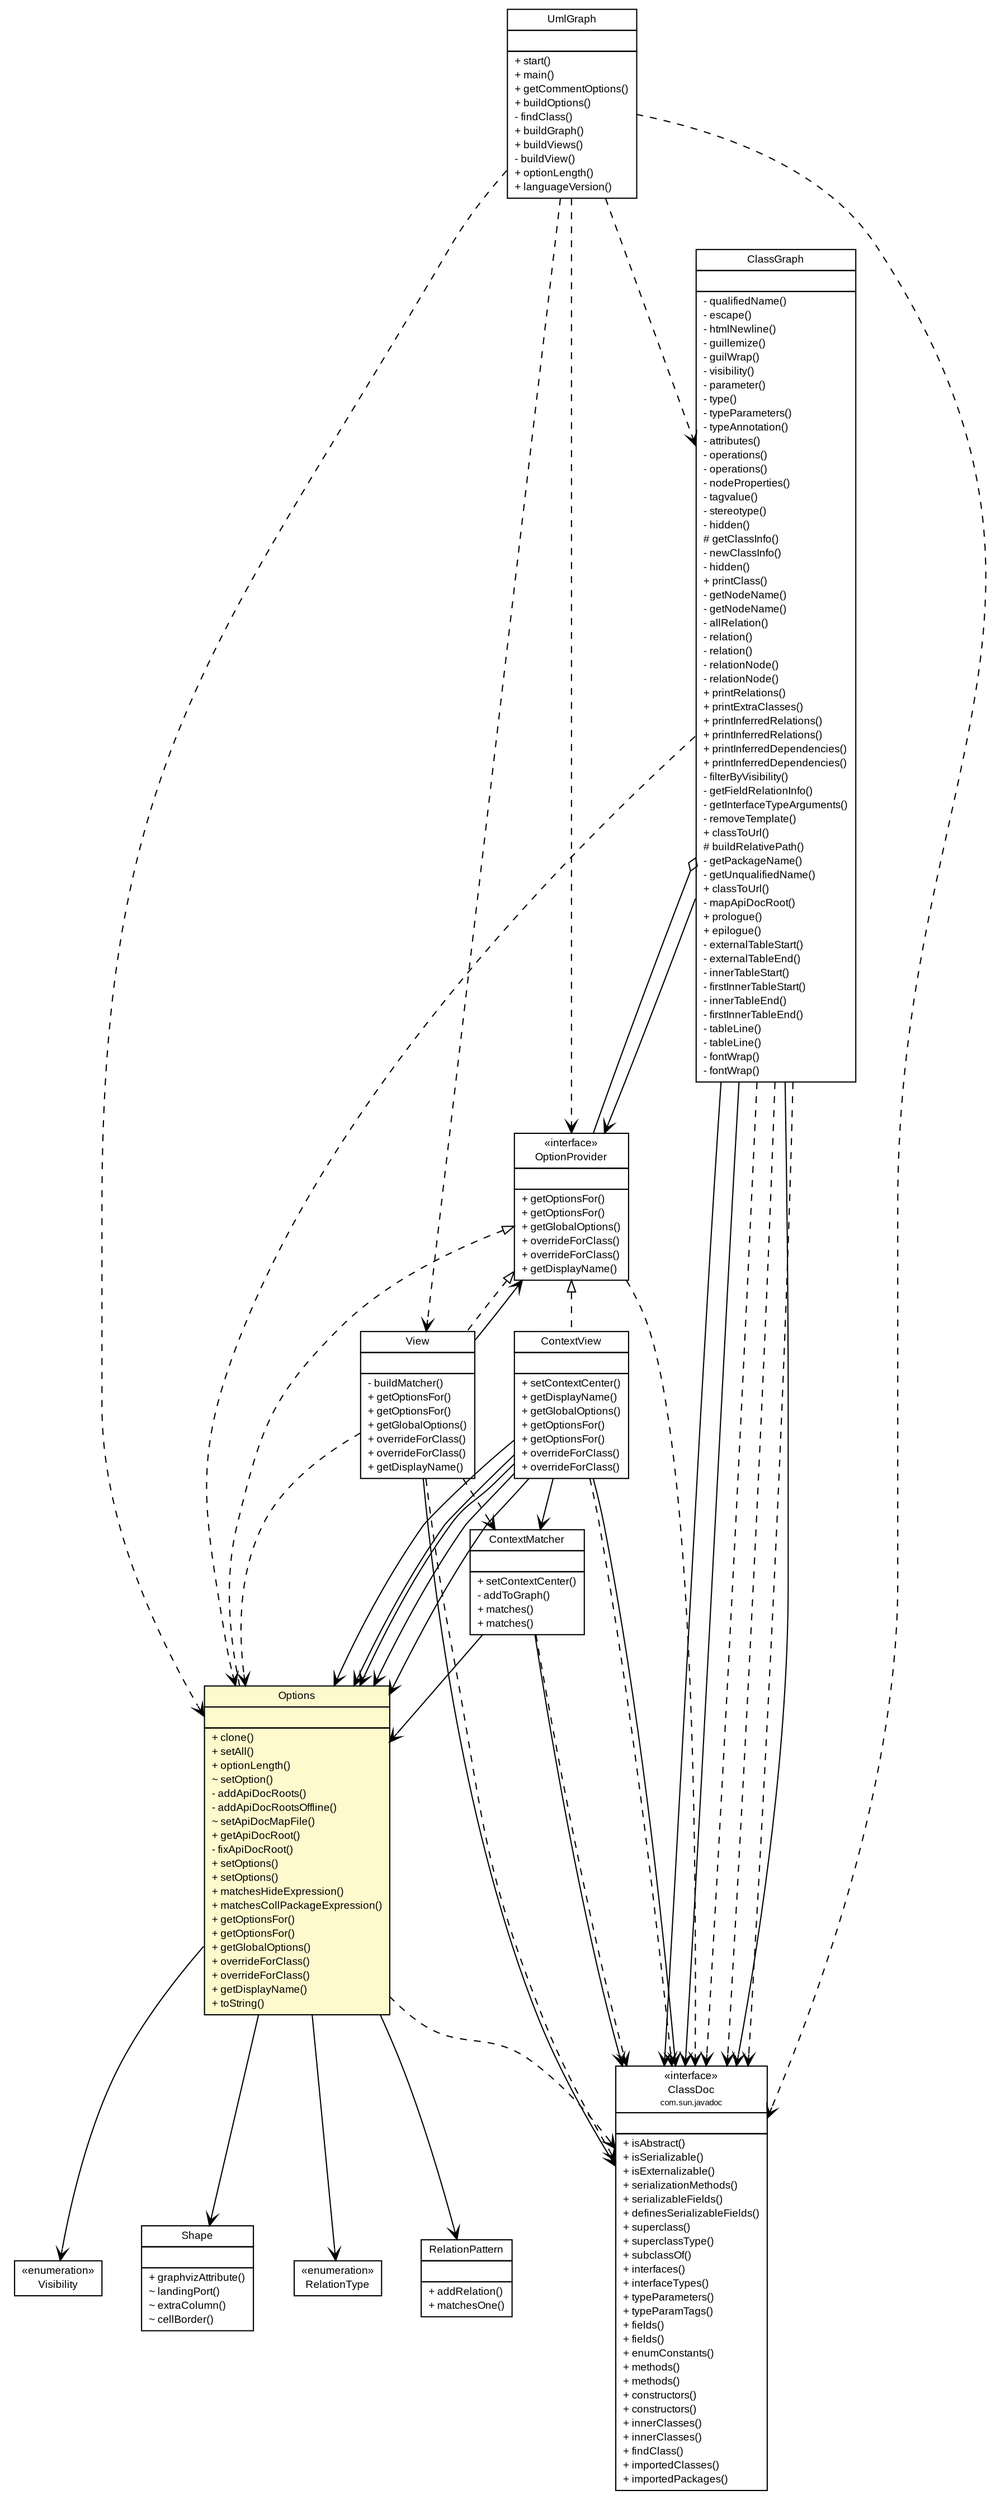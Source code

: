 #!/usr/local/bin/dot
#
# Class diagram 
# Generated by UMLGraph version 5.4 (http://www.umlgraph.org/)
#

digraph G {
	edge [fontname="arial",fontsize=10,labelfontname="arial",labelfontsize=10];
	node [fontname="arial",fontsize=10,shape=plaintext];
	nodesep=0.25;
	ranksep=0.5;
	// org.umlgraph.doclet.ClassGraph
	c472 [label=<<table title="org.umlgraph.doclet.ClassGraph" border="0" cellborder="1" cellspacing="0" cellpadding="2" port="p" href="./ClassGraph.html">
		<tr><td><table border="0" cellspacing="0" cellpadding="1">
<tr><td align="center" balign="center"> ClassGraph </td></tr>
		</table></td></tr>
		<tr><td><table border="0" cellspacing="0" cellpadding="1">
<tr><td align="left" balign="left">  </td></tr>
		</table></td></tr>
		<tr><td><table border="0" cellspacing="0" cellpadding="1">
<tr><td align="left" balign="left"> - qualifiedName() </td></tr>
<tr><td align="left" balign="left"> - escape() </td></tr>
<tr><td align="left" balign="left"> - htmlNewline() </td></tr>
<tr><td align="left" balign="left"> - guillemize() </td></tr>
<tr><td align="left" balign="left"> - guilWrap() </td></tr>
<tr><td align="left" balign="left"> - visibility() </td></tr>
<tr><td align="left" balign="left"> - parameter() </td></tr>
<tr><td align="left" balign="left"> - type() </td></tr>
<tr><td align="left" balign="left"> - typeParameters() </td></tr>
<tr><td align="left" balign="left"> - typeAnnotation() </td></tr>
<tr><td align="left" balign="left"> - attributes() </td></tr>
<tr><td align="left" balign="left"> - operations() </td></tr>
<tr><td align="left" balign="left"> - operations() </td></tr>
<tr><td align="left" balign="left"> - nodeProperties() </td></tr>
<tr><td align="left" balign="left"> - tagvalue() </td></tr>
<tr><td align="left" balign="left"> - stereotype() </td></tr>
<tr><td align="left" balign="left"> - hidden() </td></tr>
<tr><td align="left" balign="left"> # getClassInfo() </td></tr>
<tr><td align="left" balign="left"> - newClassInfo() </td></tr>
<tr><td align="left" balign="left"> - hidden() </td></tr>
<tr><td align="left" balign="left"> + printClass() </td></tr>
<tr><td align="left" balign="left"> - getNodeName() </td></tr>
<tr><td align="left" balign="left"> - getNodeName() </td></tr>
<tr><td align="left" balign="left"> - allRelation() </td></tr>
<tr><td align="left" balign="left"> - relation() </td></tr>
<tr><td align="left" balign="left"> - relation() </td></tr>
<tr><td align="left" balign="left"> - relationNode() </td></tr>
<tr><td align="left" balign="left"> - relationNode() </td></tr>
<tr><td align="left" balign="left"> + printRelations() </td></tr>
<tr><td align="left" balign="left"> + printExtraClasses() </td></tr>
<tr><td align="left" balign="left"> + printInferredRelations() </td></tr>
<tr><td align="left" balign="left"> + printInferredRelations() </td></tr>
<tr><td align="left" balign="left"> + printInferredDependencies() </td></tr>
<tr><td align="left" balign="left"> + printInferredDependencies() </td></tr>
<tr><td align="left" balign="left"> - filterByVisibility() </td></tr>
<tr><td align="left" balign="left"> - getFieldRelationInfo() </td></tr>
<tr><td align="left" balign="left"> - getInterfaceTypeArguments() </td></tr>
<tr><td align="left" balign="left"> - removeTemplate() </td></tr>
<tr><td align="left" balign="left"> + classToUrl() </td></tr>
<tr><td align="left" balign="left"> # buildRelativePath() </td></tr>
<tr><td align="left" balign="left"> - getPackageName() </td></tr>
<tr><td align="left" balign="left"> - getUnqualifiedName() </td></tr>
<tr><td align="left" balign="left"> + classToUrl() </td></tr>
<tr><td align="left" balign="left"> - mapApiDocRoot() </td></tr>
<tr><td align="left" balign="left"> + prologue() </td></tr>
<tr><td align="left" balign="left"> + epilogue() </td></tr>
<tr><td align="left" balign="left"> - externalTableStart() </td></tr>
<tr><td align="left" balign="left"> - externalTableEnd() </td></tr>
<tr><td align="left" balign="left"> - innerTableStart() </td></tr>
<tr><td align="left" balign="left"> - firstInnerTableStart() </td></tr>
<tr><td align="left" balign="left"> - innerTableEnd() </td></tr>
<tr><td align="left" balign="left"> - firstInnerTableEnd() </td></tr>
<tr><td align="left" balign="left"> - tableLine() </td></tr>
<tr><td align="left" balign="left"> - tableLine() </td></tr>
<tr><td align="left" balign="left"> - fontWrap() </td></tr>
<tr><td align="left" balign="left"> - fontWrap() </td></tr>
		</table></td></tr>
		</table>>, URL="./ClassGraph.html", fontname="arial", fontcolor="black", fontsize=9.0];
	// org.umlgraph.doclet.Options
	c476 [label=<<table title="org.umlgraph.doclet.Options" border="0" cellborder="1" cellspacing="0" cellpadding="2" port="p" bgcolor="lemonChiffon" href="./Options.html">
		<tr><td><table border="0" cellspacing="0" cellpadding="1">
<tr><td align="center" balign="center"> Options </td></tr>
		</table></td></tr>
		<tr><td><table border="0" cellspacing="0" cellpadding="1">
<tr><td align="left" balign="left">  </td></tr>
		</table></td></tr>
		<tr><td><table border="0" cellspacing="0" cellpadding="1">
<tr><td align="left" balign="left"> + clone() </td></tr>
<tr><td align="left" balign="left"> + setAll() </td></tr>
<tr><td align="left" balign="left"> + optionLength() </td></tr>
<tr><td align="left" balign="left"> ~ setOption() </td></tr>
<tr><td align="left" balign="left"> - addApiDocRoots() </td></tr>
<tr><td align="left" balign="left"> - addApiDocRootsOffline() </td></tr>
<tr><td align="left" balign="left"> ~ setApiDocMapFile() </td></tr>
<tr><td align="left" balign="left"> + getApiDocRoot() </td></tr>
<tr><td align="left" balign="left"> - fixApiDocRoot() </td></tr>
<tr><td align="left" balign="left"> + setOptions() </td></tr>
<tr><td align="left" balign="left"> + setOptions() </td></tr>
<tr><td align="left" balign="left"> + matchesHideExpression() </td></tr>
<tr><td align="left" balign="left"> + matchesCollPackageExpression() </td></tr>
<tr><td align="left" balign="left"> + getOptionsFor() </td></tr>
<tr><td align="left" balign="left"> + getOptionsFor() </td></tr>
<tr><td align="left" balign="left"> + getGlobalOptions() </td></tr>
<tr><td align="left" balign="left"> + overrideForClass() </td></tr>
<tr><td align="left" balign="left"> + overrideForClass() </td></tr>
<tr><td align="left" balign="left"> + getDisplayName() </td></tr>
<tr><td align="left" balign="left"> + toString() </td></tr>
		</table></td></tr>
		</table>>, URL="./Options.html", fontname="arial", fontcolor="black", fontsize=9.0];
	// org.umlgraph.doclet.UmlGraph
	c477 [label=<<table title="org.umlgraph.doclet.UmlGraph" border="0" cellborder="1" cellspacing="0" cellpadding="2" port="p" href="./UmlGraph.html">
		<tr><td><table border="0" cellspacing="0" cellpadding="1">
<tr><td align="center" balign="center"> UmlGraph </td></tr>
		</table></td></tr>
		<tr><td><table border="0" cellspacing="0" cellpadding="1">
<tr><td align="left" balign="left">  </td></tr>
		</table></td></tr>
		<tr><td><table border="0" cellspacing="0" cellpadding="1">
<tr><td align="left" balign="left"> + start() </td></tr>
<tr><td align="left" balign="left"> + main() </td></tr>
<tr><td align="left" balign="left"> + getCommentOptions() </td></tr>
<tr><td align="left" balign="left"> + buildOptions() </td></tr>
<tr><td align="left" balign="left"> - findClass() </td></tr>
<tr><td align="left" balign="left"> + buildGraph() </td></tr>
<tr><td align="left" balign="left"> + buildViews() </td></tr>
<tr><td align="left" balign="left"> - buildView() </td></tr>
<tr><td align="left" balign="left"> + optionLength() </td></tr>
<tr><td align="left" balign="left"> + languageVersion() </td></tr>
		</table></td></tr>
		</table>>, URL="./UmlGraph.html", fontname="arial", fontcolor="black", fontsize=9.0];
	// org.umlgraph.doclet.Visibility
	c480 [label=<<table title="org.umlgraph.doclet.Visibility" border="0" cellborder="1" cellspacing="0" cellpadding="2" port="p" href="./Visibility.html">
		<tr><td><table border="0" cellspacing="0" cellpadding="1">
<tr><td align="center" balign="center"> &#171;enumeration&#187; </td></tr>
<tr><td align="center" balign="center"> Visibility </td></tr>
		</table></td></tr>
		</table>>, URL="./Visibility.html", fontname="arial", fontcolor="black", fontsize=9.0];
	// org.umlgraph.doclet.View
	c481 [label=<<table title="org.umlgraph.doclet.View" border="0" cellborder="1" cellspacing="0" cellpadding="2" port="p" href="./View.html">
		<tr><td><table border="0" cellspacing="0" cellpadding="1">
<tr><td align="center" balign="center"> View </td></tr>
		</table></td></tr>
		<tr><td><table border="0" cellspacing="0" cellpadding="1">
<tr><td align="left" balign="left">  </td></tr>
		</table></td></tr>
		<tr><td><table border="0" cellspacing="0" cellpadding="1">
<tr><td align="left" balign="left"> - buildMatcher() </td></tr>
<tr><td align="left" balign="left"> + getOptionsFor() </td></tr>
<tr><td align="left" balign="left"> + getOptionsFor() </td></tr>
<tr><td align="left" balign="left"> + getGlobalOptions() </td></tr>
<tr><td align="left" balign="left"> + overrideForClass() </td></tr>
<tr><td align="left" balign="left"> + overrideForClass() </td></tr>
<tr><td align="left" balign="left"> + getDisplayName() </td></tr>
		</table></td></tr>
		</table>>, URL="./View.html", fontname="arial", fontcolor="black", fontsize=9.0];
	// org.umlgraph.doclet.Shape
	c486 [label=<<table title="org.umlgraph.doclet.Shape" border="0" cellborder="1" cellspacing="0" cellpadding="2" port="p" href="./Shape.html">
		<tr><td><table border="0" cellspacing="0" cellpadding="1">
<tr><td align="center" balign="center"> Shape </td></tr>
		</table></td></tr>
		<tr><td><table border="0" cellspacing="0" cellpadding="1">
<tr><td align="left" balign="left">  </td></tr>
		</table></td></tr>
		<tr><td><table border="0" cellspacing="0" cellpadding="1">
<tr><td align="left" balign="left"> + graphvizAttribute() </td></tr>
<tr><td align="left" balign="left"> ~ landingPort() </td></tr>
<tr><td align="left" balign="left"> ~ extraColumn() </td></tr>
<tr><td align="left" balign="left"> ~ cellBorder() </td></tr>
		</table></td></tr>
		</table>>, URL="./Shape.html", fontname="arial", fontcolor="black", fontsize=9.0];
	// org.umlgraph.doclet.RelationType
	c487 [label=<<table title="org.umlgraph.doclet.RelationType" border="0" cellborder="1" cellspacing="0" cellpadding="2" port="p" href="./RelationType.html">
		<tr><td><table border="0" cellspacing="0" cellpadding="1">
<tr><td align="center" balign="center"> &#171;enumeration&#187; </td></tr>
<tr><td align="center" balign="center"> RelationType </td></tr>
		</table></td></tr>
		</table>>, URL="./RelationType.html", fontname="arial", fontcolor="black", fontsize=9.0];
	// org.umlgraph.doclet.RelationPattern
	c488 [label=<<table title="org.umlgraph.doclet.RelationPattern" border="0" cellborder="1" cellspacing="0" cellpadding="2" port="p" href="./RelationPattern.html">
		<tr><td><table border="0" cellspacing="0" cellpadding="1">
<tr><td align="center" balign="center"> RelationPattern </td></tr>
		</table></td></tr>
		<tr><td><table border="0" cellspacing="0" cellpadding="1">
<tr><td align="left" balign="left">  </td></tr>
		</table></td></tr>
		<tr><td><table border="0" cellspacing="0" cellpadding="1">
<tr><td align="left" balign="left"> + addRelation() </td></tr>
<tr><td align="left" balign="left"> + matchesOne() </td></tr>
		</table></td></tr>
		</table>>, URL="./RelationPattern.html", fontname="arial", fontcolor="black", fontsize=9.0];
	// org.umlgraph.doclet.OptionProvider
	c493 [label=<<table title="org.umlgraph.doclet.OptionProvider" border="0" cellborder="1" cellspacing="0" cellpadding="2" port="p" href="./OptionProvider.html">
		<tr><td><table border="0" cellspacing="0" cellpadding="1">
<tr><td align="center" balign="center"> &#171;interface&#187; </td></tr>
<tr><td align="center" balign="center"> OptionProvider </td></tr>
		</table></td></tr>
		<tr><td><table border="0" cellspacing="0" cellpadding="1">
<tr><td align="left" balign="left">  </td></tr>
		</table></td></tr>
		<tr><td><table border="0" cellspacing="0" cellpadding="1">
<tr><td align="left" balign="left"> + getOptionsFor() </td></tr>
<tr><td align="left" balign="left"> + getOptionsFor() </td></tr>
<tr><td align="left" balign="left"> + getGlobalOptions() </td></tr>
<tr><td align="left" balign="left"> + overrideForClass() </td></tr>
<tr><td align="left" balign="left"> + overrideForClass() </td></tr>
<tr><td align="left" balign="left"> + getDisplayName() </td></tr>
		</table></td></tr>
		</table>>, URL="./OptionProvider.html", fontname="arial", fontcolor="black", fontsize=9.0];
	// org.umlgraph.doclet.ContextView
	c495 [label=<<table title="org.umlgraph.doclet.ContextView" border="0" cellborder="1" cellspacing="0" cellpadding="2" port="p" href="./ContextView.html">
		<tr><td><table border="0" cellspacing="0" cellpadding="1">
<tr><td align="center" balign="center"> ContextView </td></tr>
		</table></td></tr>
		<tr><td><table border="0" cellspacing="0" cellpadding="1">
<tr><td align="left" balign="left">  </td></tr>
		</table></td></tr>
		<tr><td><table border="0" cellspacing="0" cellpadding="1">
<tr><td align="left" balign="left"> + setContextCenter() </td></tr>
<tr><td align="left" balign="left"> + getDisplayName() </td></tr>
<tr><td align="left" balign="left"> + getGlobalOptions() </td></tr>
<tr><td align="left" balign="left"> + getOptionsFor() </td></tr>
<tr><td align="left" balign="left"> + getOptionsFor() </td></tr>
<tr><td align="left" balign="left"> + overrideForClass() </td></tr>
<tr><td align="left" balign="left"> + overrideForClass() </td></tr>
		</table></td></tr>
		</table>>, URL="./ContextView.html", fontname="arial", fontcolor="black", fontsize=9.0];
	// org.umlgraph.doclet.ContextMatcher
	c496 [label=<<table title="org.umlgraph.doclet.ContextMatcher" border="0" cellborder="1" cellspacing="0" cellpadding="2" port="p" href="./ContextMatcher.html">
		<tr><td><table border="0" cellspacing="0" cellpadding="1">
<tr><td align="center" balign="center"> ContextMatcher </td></tr>
		</table></td></tr>
		<tr><td><table border="0" cellspacing="0" cellpadding="1">
<tr><td align="left" balign="left">  </td></tr>
		</table></td></tr>
		<tr><td><table border="0" cellspacing="0" cellpadding="1">
<tr><td align="left" balign="left"> + setContextCenter() </td></tr>
<tr><td align="left" balign="left"> - addToGraph() </td></tr>
<tr><td align="left" balign="left"> + matches() </td></tr>
<tr><td align="left" balign="left"> + matches() </td></tr>
		</table></td></tr>
		</table>>, URL="./ContextMatcher.html", fontname="arial", fontcolor="black", fontsize=9.0];
	// org.umlgraph.doclet.ClassGraph HAS org.umlgraph.doclet.OptionProvider
	c472:p -> c493:p [taillabel="", label="", headlabel="", fontname="arial", fontcolor="black", fontsize=10.0, color="black", arrowhead=none, arrowtail=ediamond, dir=both];
	// org.umlgraph.doclet.ClassGraph DEPEND org.umlgraph.doclet.Options
	c472:p -> c476:p [taillabel="", label="", headlabel="", fontname="arial", fontcolor="black", fontsize=10.0, color="black", arrowhead=open, style=dashed];
	//org.umlgraph.doclet.Options implements org.umlgraph.doclet.OptionProvider
	c493:p -> c476:p [dir=back,arrowtail=empty,style=dashed];
	// org.umlgraph.doclet.UmlGraph DEPEND org.umlgraph.doclet.OptionProvider
	c477:p -> c493:p [taillabel="", label="", headlabel="", fontname="arial", fontcolor="black", fontsize=10.0, color="black", arrowhead=open, style=dashed];
	// org.umlgraph.doclet.UmlGraph DEPEND org.umlgraph.doclet.Options
	c477:p -> c476:p [taillabel="", label="", headlabel="", fontname="arial", fontcolor="black", fontsize=10.0, color="black", arrowhead=open, style=dashed];
	// org.umlgraph.doclet.UmlGraph DEPEND org.umlgraph.doclet.View
	c477:p -> c481:p [taillabel="", label="", headlabel="", fontname="arial", fontcolor="black", fontsize=10.0, color="black", arrowhead=open, style=dashed];
	// org.umlgraph.doclet.UmlGraph DEPEND org.umlgraph.doclet.ClassGraph
	c477:p -> c472:p [taillabel="", label="", headlabel="", fontname="arial", fontcolor="black", fontsize=10.0, color="black", arrowhead=open, style=dashed];
	//org.umlgraph.doclet.View implements org.umlgraph.doclet.OptionProvider
	c493:p -> c481:p [dir=back,arrowtail=empty,style=dashed];
	// org.umlgraph.doclet.View DEPEND org.umlgraph.doclet.Options
	c481:p -> c476:p [taillabel="", label="", headlabel="", fontname="arial", fontcolor="black", fontsize=10.0, color="black", arrowhead=open, style=dashed];
	// org.umlgraph.doclet.View DEPEND org.umlgraph.doclet.ContextMatcher
	c481:p -> c496:p [taillabel="", label="", headlabel="", fontname="arial", fontcolor="black", fontsize=10.0, color="black", arrowhead=open, style=dashed];
	//org.umlgraph.doclet.ContextView implements org.umlgraph.doclet.OptionProvider
	c493:p -> c495:p [dir=back,arrowtail=empty,style=dashed];
	// org.umlgraph.doclet.ClassGraph NAVASSOC com.sun.javadoc.ClassDoc
	c472:p -> c501:p [taillabel="", label="", headlabel="*", fontname="arial", fontcolor="black", fontsize=10.0, color="black", arrowhead=open];
	// org.umlgraph.doclet.ClassGraph NAVASSOC org.umlgraph.doclet.OptionProvider
	c472:p -> c493:p [taillabel="", label="", headlabel="", fontname="arial", fontcolor="black", fontsize=10.0, color="black", arrowhead=open];
	// org.umlgraph.doclet.ClassGraph NAVASSOC com.sun.javadoc.ClassDoc
	c472:p -> c501:p [taillabel="", label="", headlabel="", fontname="arial", fontcolor="black", fontsize=10.0, color="black", arrowhead=open];
	// org.umlgraph.doclet.ClassGraph NAVASSOC com.sun.javadoc.ClassDoc
	c472:p -> c501:p [taillabel="", label="", headlabel="", fontname="arial", fontcolor="black", fontsize=10.0, color="black", arrowhead=open];
	// org.umlgraph.doclet.Options NAVASSOC org.umlgraph.doclet.Shape
	c476:p -> c486:p [taillabel="", label="", headlabel="", fontname="arial", fontcolor="black", fontsize=10.0, color="black", arrowhead=open];
	// org.umlgraph.doclet.Options NAVASSOC org.umlgraph.doclet.RelationPattern
	c476:p -> c488:p [taillabel="", label="", headlabel="", fontname="arial", fontcolor="black", fontsize=10.0, color="black", arrowhead=open];
	// org.umlgraph.doclet.Options NAVASSOC org.umlgraph.doclet.Visibility
	c476:p -> c480:p [taillabel="", label="", headlabel="", fontname="arial", fontcolor="black", fontsize=10.0, color="black", arrowhead=open];
	// org.umlgraph.doclet.Options NAVASSOC org.umlgraph.doclet.RelationType
	c476:p -> c487:p [taillabel="", label="", headlabel="", fontname="arial", fontcolor="black", fontsize=10.0, color="black", arrowhead=open];
	// org.umlgraph.doclet.View NAVASSOC com.sun.javadoc.ClassDoc
	c481:p -> c501:p [taillabel="", label="", headlabel="", fontname="arial", fontcolor="black", fontsize=10.0, color="black", arrowhead=open];
	// org.umlgraph.doclet.View NAVASSOC org.umlgraph.doclet.OptionProvider
	c481:p -> c493:p [taillabel="", label="", headlabel="", fontname="arial", fontcolor="black", fontsize=10.0, color="black", arrowhead=open];
	// org.umlgraph.doclet.ContextView NAVASSOC com.sun.javadoc.ClassDoc
	c495:p -> c501:p [taillabel="", label="", headlabel="", fontname="arial", fontcolor="black", fontsize=10.0, color="black", arrowhead=open];
	// org.umlgraph.doclet.ContextView NAVASSOC org.umlgraph.doclet.ContextMatcher
	c495:p -> c496:p [taillabel="", label="", headlabel="", fontname="arial", fontcolor="black", fontsize=10.0, color="black", arrowhead=open];
	// org.umlgraph.doclet.ContextView NAVASSOC org.umlgraph.doclet.Options
	c495:p -> c476:p [taillabel="", label="", headlabel="", fontname="arial", fontcolor="black", fontsize=10.0, color="black", arrowhead=open];
	// org.umlgraph.doclet.ContextView NAVASSOC org.umlgraph.doclet.Options
	c495:p -> c476:p [taillabel="", label="", headlabel="", fontname="arial", fontcolor="black", fontsize=10.0, color="black", arrowhead=open];
	// org.umlgraph.doclet.ContextView NAVASSOC org.umlgraph.doclet.Options
	c495:p -> c476:p [taillabel="", label="", headlabel="", fontname="arial", fontcolor="black", fontsize=10.0, color="black", arrowhead=open];
	// org.umlgraph.doclet.ContextView NAVASSOC org.umlgraph.doclet.Options
	c495:p -> c476:p [taillabel="", label="", headlabel="", fontname="arial", fontcolor="black", fontsize=10.0, color="black", arrowhead=open];
	// org.umlgraph.doclet.ContextView NAVASSOC org.umlgraph.doclet.Options
	c495:p -> c476:p [taillabel="", label="", headlabel="", fontname="arial", fontcolor="black", fontsize=10.0, color="black", arrowhead=open];
	// org.umlgraph.doclet.ContextMatcher NAVASSOC com.sun.javadoc.ClassDoc
	c496:p -> c501:p [taillabel="", label="", headlabel="*", fontname="arial", fontcolor="black", fontsize=10.0, color="black", arrowhead=open];
	// org.umlgraph.doclet.ContextMatcher NAVASSOC org.umlgraph.doclet.Options
	c496:p -> c476:p [taillabel="", label="", headlabel="", fontname="arial", fontcolor="black", fontsize=10.0, color="black", arrowhead=open];
	// org.umlgraph.doclet.ClassGraph DEPEND com.sun.javadoc.ClassDoc
	c472:p -> c501:p [taillabel="", label="", headlabel="", fontname="arial", fontcolor="black", fontsize=10.0, color="black", arrowhead=open, style=dashed];
	// org.umlgraph.doclet.ClassGraph DEPEND com.sun.javadoc.ClassDoc
	c472:p -> c501:p [taillabel="", label="", headlabel="", fontname="arial", fontcolor="black", fontsize=10.0, color="black", arrowhead=open, style=dashed];
	// org.umlgraph.doclet.ClassGraph DEPEND com.sun.javadoc.ClassDoc
	c472:p -> c501:p [taillabel="", label="", headlabel="", fontname="arial", fontcolor="black", fontsize=10.0, color="black", arrowhead=open, style=dashed];
	// org.umlgraph.doclet.Options DEPEND com.sun.javadoc.ClassDoc
	c476:p -> c501:p [taillabel="", label="", headlabel="", fontname="arial", fontcolor="black", fontsize=10.0, color="black", arrowhead=open, style=dashed];
	// org.umlgraph.doclet.UmlGraph DEPEND com.sun.javadoc.ClassDoc
	c477:p -> c501:p [taillabel="", label="", headlabel="", fontname="arial", fontcolor="black", fontsize=10.0, color="black", arrowhead=open, style=dashed];
	// org.umlgraph.doclet.View DEPEND com.sun.javadoc.ClassDoc
	c481:p -> c501:p [taillabel="", label="", headlabel="", fontname="arial", fontcolor="black", fontsize=10.0, color="black", arrowhead=open, style=dashed];
	// org.umlgraph.doclet.OptionProvider DEPEND com.sun.javadoc.ClassDoc
	c493:p -> c501:p [taillabel="", label="", headlabel="", fontname="arial", fontcolor="black", fontsize=10.0, color="black", arrowhead=open, style=dashed];
	// org.umlgraph.doclet.ContextView DEPEND com.sun.javadoc.ClassDoc
	c495:p -> c501:p [taillabel="", label="", headlabel="", fontname="arial", fontcolor="black", fontsize=10.0, color="black", arrowhead=open, style=dashed];
	// org.umlgraph.doclet.ContextMatcher DEPEND com.sun.javadoc.ClassDoc
	c496:p -> c501:p [taillabel="", label="", headlabel="", fontname="arial", fontcolor="black", fontsize=10.0, color="black", arrowhead=open, style=dashed];
	// com.sun.javadoc.ClassDoc
	c501 [label=<<table title="com.sun.javadoc.ClassDoc" border="0" cellborder="1" cellspacing="0" cellpadding="2" port="p" href="http://java.sun.com/j2se/1.5.0/docs/guide/javadoc/doclet/spec/com/sun/javadoc/ClassDoc.html">
		<tr><td><table border="0" cellspacing="0" cellpadding="1">
<tr><td align="center" balign="center"> &#171;interface&#187; </td></tr>
<tr><td align="center" balign="center"> ClassDoc </td></tr>
<tr><td align="center" balign="center"><font point-size="7.0"> com.sun.javadoc </font></td></tr>
		</table></td></tr>
		<tr><td><table border="0" cellspacing="0" cellpadding="1">
<tr><td align="left" balign="left">  </td></tr>
		</table></td></tr>
		<tr><td><table border="0" cellspacing="0" cellpadding="1">
<tr><td align="left" balign="left"> + isAbstract() </td></tr>
<tr><td align="left" balign="left"> + isSerializable() </td></tr>
<tr><td align="left" balign="left"> + isExternalizable() </td></tr>
<tr><td align="left" balign="left"> + serializationMethods() </td></tr>
<tr><td align="left" balign="left"> + serializableFields() </td></tr>
<tr><td align="left" balign="left"> + definesSerializableFields() </td></tr>
<tr><td align="left" balign="left"> + superclass() </td></tr>
<tr><td align="left" balign="left"> + superclassType() </td></tr>
<tr><td align="left" balign="left"> + subclassOf() </td></tr>
<tr><td align="left" balign="left"> + interfaces() </td></tr>
<tr><td align="left" balign="left"> + interfaceTypes() </td></tr>
<tr><td align="left" balign="left"> + typeParameters() </td></tr>
<tr><td align="left" balign="left"> + typeParamTags() </td></tr>
<tr><td align="left" balign="left"> + fields() </td></tr>
<tr><td align="left" balign="left"> + fields() </td></tr>
<tr><td align="left" balign="left"> + enumConstants() </td></tr>
<tr><td align="left" balign="left"> + methods() </td></tr>
<tr><td align="left" balign="left"> + methods() </td></tr>
<tr><td align="left" balign="left"> + constructors() </td></tr>
<tr><td align="left" balign="left"> + constructors() </td></tr>
<tr><td align="left" balign="left"> + innerClasses() </td></tr>
<tr><td align="left" balign="left"> + innerClasses() </td></tr>
<tr><td align="left" balign="left"> + findClass() </td></tr>
<tr><td align="left" balign="left"> + importedClasses() </td></tr>
<tr><td align="left" balign="left"> + importedPackages() </td></tr>
		</table></td></tr>
		</table>>, URL="http://java.sun.com/j2se/1.5.0/docs/guide/javadoc/doclet/spec/com/sun/javadoc/ClassDoc.html", fontname="arial", fontcolor="black", fontsize=9.0];
}

